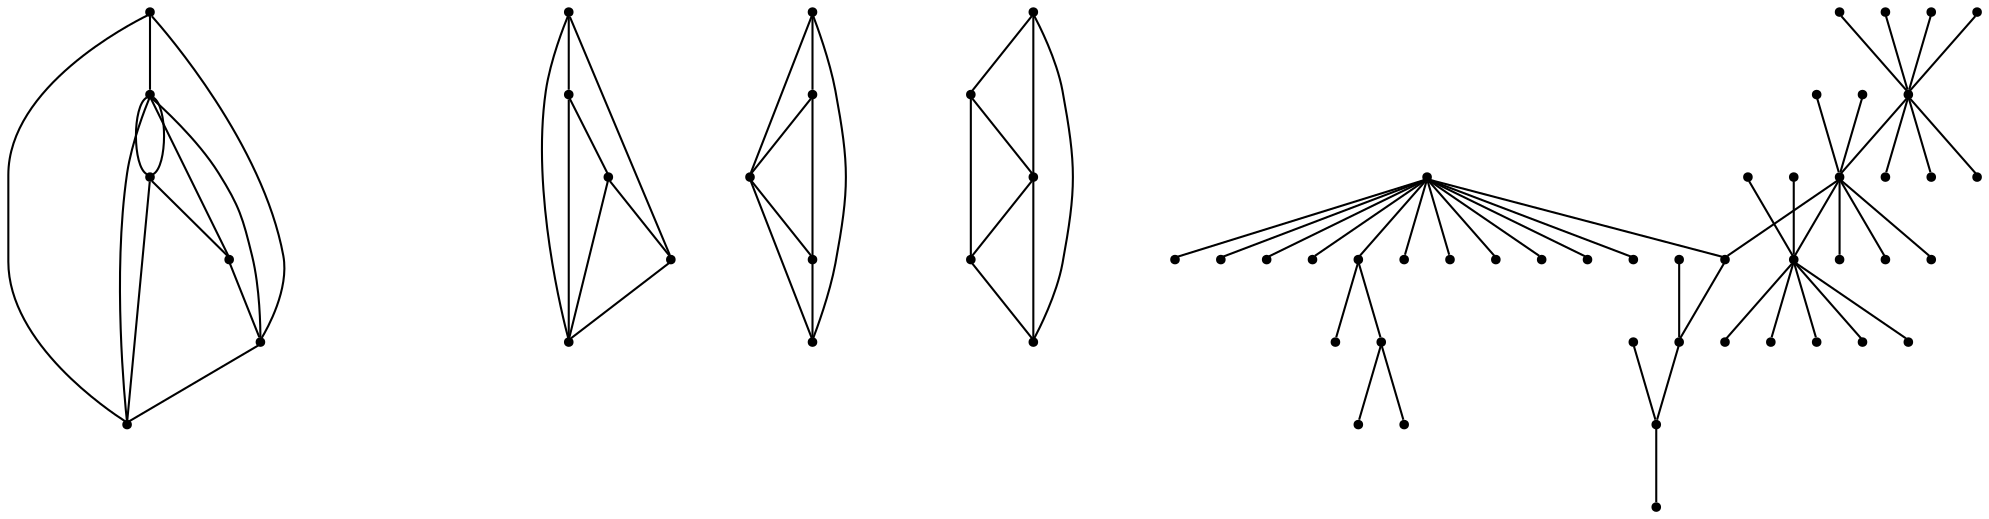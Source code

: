 graph {
  node [shape=point,comment="{\"directed\":false,\"doi\":\"10.1007/978-3-642-00219-9_15\",\"figure\":\"2\"}"]

  v0 [pos="1349.753740017913,1341.7451480892153"]
  v1 [pos="1187.7582494513933,1191.7531228178864"]
  v2 [pos="1334.1171121109364,1333.4920386947952"]
  v3 [pos="1318.6055721371672,1324.6139182724319"]
  v4 [pos="1303.7194718294363,1317.1111146780158"]
  v5 [pos="1185.5691469946573,1351.37363791299"]
  v6 [pos="1099.5051177268804,795.2340297032067"]
  v7 [pos="1157.9236003077306,904.0234733955008"]
  v8 [pos="1102.0070036422374,909.2754231913104"]
  v9 [pos="741.7390743965326,685.0689511759297"]
  v10 [pos="775.6392881526504,891.3939511759297"]
  v11 [pos="753.4352733434632,832.6224984975959"]
  v12 [pos="581.6825581395349,753.4061826906002"]
  v13 [pos="607.0764265903207,842.8137335717258"]
  v14 [pos="1332.3032734538233,992.1805570108904"]
  v15 [pos="1249.8044093464696,988.6792359465485"]
  v16 [pos="1263.3144469505132,942.6000164752238"]
  v17 [pos="1287.269740543809,1100.719983571726"]
  v18 [pos="1400.8541967525039,1164.8057790262715"]
  v19 [pos="1165.178954936183,1058.95478394515"]
  v20 [pos="1189.1968243088834,1157.490599582912"]
  v21 [pos="1089.6853014036665,1083.526233571726"]
  v22 [pos="1089.6853014036665,1008.3738568766132"]
  v23 [pos="1111.8268199654513,979.3008268556391"]
  v24 [pos="1086.3703439224598,1042.6363801115874"]
  v25 [pos="1222.596638612969,1033.88323645425"]
  v26 [pos="1127.7761677054473,1133.2943346570419"]
  v27 [pos="1187.820793417997,994.3062432402496"]
  v28 [pos="1101.756795963021,1111.5988770598296"]
  v29 [pos="1159.1745114526082,1144.2358119297692"]
  v30 [pos="978.2899953709091,1052.3273901185787"]
  v31 [pos="1140.535614084643,842.6262366234837"]
  v32 [pos="1127.2757841598154,878.764301753544"]
  v33 [pos="986.2959571306095,908.9002384906048"]
  v34 [pos="916.3689393154409,889.8933395759207"]
  v35 [pos="985.1701021061386,871.9492837759162"]
  v36 [pos="877.2148255813953,1142.7352639311675"]
  v37 [pos="957.0241718735806,817.6170821129858"]
  v38 [pos="865.7688343136809,842.43854887102"]
  v39 [pos="922.1857827120048,812.2400919507431"]
  v40 [pos="890.6623351252356,817.6170821129858"]
  v41 [pos="973.5990229052165,842.43854887102"]
  v42 [pos="771.5112113863922,1202.3819355731243"]
  v43 [pos="840.1247422772784,1007.060996630475"]
  v44 [pos="840.8753175957258,1082.9634883213707"]
  v45 [pos="782.8321624401003,1033.1328670528383"]
  v46 [pos="907.2371384376702,1008.2488801115874"]
  v47 [pos="898.9810167179551,975.1117837759163"]
  v48 [pos="824.175378630882,947.5393017535441"]
  v49 [pos="785.5841765026713,966.9213853689339"]
  v50 [pos="787.3980469725852,833.9354859465484"]
  v51 [pos="769.1344452170438,776.4771479199815"]
  v52 [pos="696.1426616934843,1191.7531228178862"]
  v53 [pos="741.6139705569244,1268.468440492003"]
  v54 [pos="719.2223397543264,930.9708171871157"]
  v55 [pos="670.93642514251,975.5494250584313"]
  v56 [pos="720.0354272265768,1024.7549080962065"]
  v57 [pos="691.9520727734232,1051.0144662710336"]
  v58 [pos="695.5797659940497,908.9002384906048"]
  v59 [pos="613.643813492531,969.5473602668387"]
  v60 [pos="621.9625268980514,1010.9998317745179"]
  v61 [pos="651.734663887911,811.6774739032023"]
  v62 [pos="638.0995065378588,759.1582939521413"]
  v63 [pos="625.2774843792582,930.9708171871157"]
  v64 [pos="608.9528251204379,796.1717688500462"]

  v0 -- v1 [id="-1",pos="1349.753740017913,1341.7451480892153 1310.4036276174145,1278.1386528388603 1254.7956151208211,1226.1406864192934 1187.7582494513933,1191.7531228178864"]
  v2 -- v1 [id="-2",pos="1334.1171121109364,1333.4920386947952 1296.7143248802006,1276.0504914397125 1247.048180087777,1227.6495662022303 1187.7582494513933,1191.7531228178864"]
  v3 -- v1 [id="-3",pos="1318.6055721371672,1324.6139182724319 1282.3035078181776,1274.2538788908842 1238.154084458462,1229.1541210894816 1187.7582494513933,1191.7531228178864"]
  v4 -- v1 [id="-4",pos="1303.7194718294363,1317.1111146780158 1268.7017539090887,1272.361609825721 1229.927166889989,1230.7215141669851 1187.7582494513933,1191.7531228178864"]
  v0 -- v5 [id="-5",pos="1349.753740017913,1341.7451480892153 1314.927789661496,1351.098371022898 1278.3381058094112,1355.8292980914348 1241.6024648267169,1355.8292980914348 1222.8676518639852,1355.8292980914348 1204.153835349859,1354.599755688647 1185.5691469946573,1351.37363791299"]
  v2 -- v5 [id="-6",pos="1334.1171121109364,1333.4920386947952 1299.0993941905886,1346.7426922564737 1261.1544850194177,1353.5411738682458 1222.9011189305504,1353.5411738682458 1210.429228458848,1353.5411738682458 1197.9658638177916,1352.8158634212464 1185.5691469946573,1351.37363791299"]
  v1 -- v4 [id="-7",pos="1187.7582494513933,1191.7531228178864 1223.8183456066042,1268.0100015493538 1220.8995847480242,1285.8748735974716 1303.7194718294363,1317.1111146780158"]
  v5 -- v4 [id="-8",pos="1185.5691469946573,1351.37363791299 1226.5079270473746,1344.3459368298936 1266.495981544672,1333.337805282486 1303.7194718294363,1317.1111146780158"]
  v5 -- v1 [id="-9",pos="1185.5691469946573,1351.37363791299 1182.8087184462436,1330.2449960561896 1181.8080149805821,1309.0331635588532 1181.8080149805821,1287.812935675774 1181.8080149805821,1255.6720917815092 1184.1055354628452,1223.5688999202698 1187.7582494513933,1191.7531228178864"]
  v6 -- v7 [id="-10",pos="1099.5051177268804,795.2340297032067 1161.4428595964298,832.0681486329829 1170.3369552257448,830.2799314698971 1157.9236003077306,904.0234733955008"]
  v8 -- v6 [id="-11",pos="1102.0070036422374,909.2754231913104 1073.3398524794468,851.0791180377237 1064.1913816939953,847.5113335029228 1099.5051177268804,795.2340297032067"]
  v64 -- v12 [id="-12",pos="608.9528251204379,796.1717688500462 581.6825581395349,753.4061826906002 581.6825581395349,753.4061826906002 581.6825581395349,753.4061826906002"]
  v13 -- v64 [id="-13",pos="607.0764265903207,842.8137335717258 608.9528251204379,796.1717688500462 608.9528251204379,796.1717688500462 608.9528251204379,796.1717688500462"]
  v9 -- v10 [id="-14",pos="741.7390743965326,685.0689511759297 753.8355579110079,700.366170816488 768.242112057708,716.2927263806748 781.9606825717659,732.4652921876705 794.7868403944858,748.0458560970278 811.8787130666333,767.7780654587109 817.7873045810433,787.4018980226315 829.3792529793673,819.3135224455718 794.1780706361283,867.4892987017863 775.6392881526504,891.3939511759297"]
  v64 -- v62 [id="-15",pos="608.9528251204379,796.1717688500462 638.0995065378588,759.1582939521413 638.0995065378588,759.1582939521413 638.0995065378588,759.1582939521413"]
  v11 -- v9 [id="-16",pos="753.4352733434632,832.6224984975959 744.7496310921603,798.2726505306216 740.3588919351267,764.2769351985903 740.3588919351267,730.143586421513 740.3588919351267,715.0756498536862 741.2137018957803,700.0161086716016 741.7390743965326,685.0689511759297"]
  v12 -- v13 [id="-17",pos="581.6825581395349,753.4061826906002 546.7774257216342,809.309784319684 550.6344733304755,808.755434455071 607.0764265903207,842.8137335717258"]
  v13 -- v61 [id="-18",pos="607.0764265903207,842.8137335717258 651.734663887911,811.6774739032023 651.734663887911,811.6774739032023 651.734663887911,811.6774739032023"]
  v64 -- v61 [id="-19",pos="608.9528251204379,796.1717688500462 651.734663887911,811.6774739032023 651.734663887911,811.6774739032023 651.734663887911,811.6774739032023"]
  v2 -- v0 [id="-20",pos="1334.1171121109364,1333.4920386947952 1349.753740017913,1341.7451480892153 1349.753740017913,1341.7451480892153 1349.753740017913,1341.7451480892153"]
  v14 -- v15 [id="-21",pos="1332.3032734538233,992.1805570108904 1249.8044093464696,988.6792359465485 1249.8044093464696,988.6792359465485 1249.8044093464696,988.6792359465485"]
  v63 -- v55 [id="-22",pos="625.2774843792582,930.9708171871157 670.93642514251,975.5494250584313 670.93642514251,975.5494250584313 670.93642514251,975.5494250584313"]
  v62 -- v12 [id="-23",pos="638.0995065378588,759.1582939521413 581.6825581395349,753.4061826906002 581.6825581395349,753.4061826906002 581.6825581395349,753.4061826906002"]
  v61 -- v62 [id="-24",pos="651.734663887911,811.6774739032023 638.0995065378588,759.1582939521413 638.0995065378588,759.1582939521413 638.0995065378588,759.1582939521413"]
  v55 -- v60 [id="-25",pos="670.93642514251,975.5494250584313 621.9625268980514,1010.9998317745179 621.9625268980514,1010.9998317745179 621.9625268980514,1010.9998317745179"]
  v55 -- v59 [id="-26",pos="670.93642514251,975.5494250584313 613.643813492531,969.5473602668387 613.643813492531,969.5473602668387 613.643813492531,969.5473602668387"]
  v55 -- v43 [id="-28",pos="670.93642514251,975.5494250584313 840.1247422772784,1007.060996630475 840.1247422772784,1007.060996630475 840.1247422772784,1007.060996630475"]
  v57 -- v55 [id="-29",pos="691.9520727734232,1051.0144662710336 670.93642514251,975.5494250584313 670.93642514251,975.5494250584313 670.93642514251,975.5494250584313"]
  v56 -- v55 [id="-30",pos="720.0354272265768,1024.7549080962065 670.93642514251,975.5494250584313 670.93642514251,975.5494250584313 670.93642514251,975.5494250584313"]
  v54 -- v55 [id="-31",pos="719.2223397543264,930.9708171871157 670.93642514251,975.5494250584313 670.93642514251,975.5494250584313 670.93642514251,975.5494250584313"]
  v53 -- v42 [id="-32",pos="741.6139705569244,1268.468440492003 771.5112113863922,1202.3819355731243 771.5112113863922,1202.3819355731243 771.5112113863922,1202.3819355731243"]
  v11 -- v51 [id="-33",pos="753.4352733434632,832.6224984975959 769.1344452170438,776.4771479199815 769.1344452170438,776.4771479199815 769.1344452170438,776.4771479199815"]
  v11 -- v50 [id="-34",pos="753.4352733434632,832.6224984975959 787.3980469725852,833.9354859465484 787.3980469725852,833.9354859465484 787.3980469725852,833.9354859465484"]
  v51 -- v9 [id="-35",pos="769.1344452170438,776.4771479199815 741.7390743965326,685.0689511759297 741.7390743965326,685.0689511759297 741.7390743965326,685.0689511759297"]
  v42 -- v52 [id="-36",pos="771.5112113863922,1202.3819355731243 696.1426616934843,1191.7531228178862 696.1426616934843,1191.7531228178862 696.1426616934843,1191.7531228178862"]
  v10 -- v11 [id="-37",pos="775.6392881526504,891.3939511759297 753.4352733434632,832.6224984975959 753.4352733434632,832.6224984975959 753.4352733434632,832.6224984975959"]
  v10 -- v50 [id="-38",pos="775.6392881526504,891.3939511759297 787.3980469725852,833.9354859465484 787.3980469725852,833.9354859465484 787.3980469725852,833.9354859465484"]
  v50 -- v51 [id="-39",pos="787.3980469725852,833.9354859465484 769.1344452170438,776.4771479199815 769.1344452170438,776.4771479199815 769.1344452170438,776.4771479199815"]
  v49 -- v43 [id="-40",pos="785.5841765026713,966.9213853689339 840.1247422772784,1007.060996630475 840.1247422772784,1007.060996630475 840.1247422772784,1007.060996630475"]
  v48 -- v43 [id="-41",pos="824.175378630882,947.5393017535441 840.1247422772784,1007.060996630475 840.1247422772784,1007.060996630475 840.1247422772784,1007.060996630475"]
  v55 -- v58 [id="-42",pos="670.93642514251,975.5494250584313 695.5797659940497,908.9002384906048 695.5797659940497,908.9002384906048 695.5797659940497,908.9002384906048"]
  v43 -- v34 [id="-43",pos="840.1247422772784,1007.060996630475 916.3689393154409,889.8933395759207 916.3689393154409,889.8933395759207 916.3689393154409,889.8933395759207"]
  v43 -- v30 [id="-44",pos="840.1247422772784,1007.060996630475 978.2899953709091,1052.3273901185787 978.2899953709091,1052.3273901185787 978.2899953709091,1052.3273901185787"]
  v43 -- v47 [id="-45",pos="840.1247422772784,1007.060996630475 898.9810167179551,975.1117837759163 898.9810167179551,975.1117837759163 898.9810167179551,975.1117837759163"]
  v43 -- v46 [id="-46",pos="840.1247422772784,1007.060996630475 907.2371384376702,1008.2488801115874 907.2371384376702,1008.2488801115874 907.2371384376702,1008.2488801115874"]
  v43 -- v45 [id="-47",pos="840.1247422772784,1007.060996630475 782.8321624401003,1033.1328670528383 782.8321624401003,1033.1328670528383 782.8321624401003,1033.1328670528383"]
  v44 -- v36 [id="-48",pos="840.8753175957258,1082.9634883213707 877.2148255813953,1142.7352639311675 877.2148255813953,1142.7352639311675 877.2148255813953,1142.7352639311675"]
  v34 -- v40 [id="-51",pos="916.3689393154409,889.8933395759207 890.6623351252356,817.6170821129858 890.6623351252356,817.6170821129858 890.6623351252356,817.6170821129858"]
  v34 -- v39 [id="-52",pos="916.3689393154409,889.8933395759207 922.1857827120048,812.2400919507431 922.1857827120048,812.2400919507431 922.1857827120048,812.2400919507431"]
  v34 -- v38 [id="-53",pos="916.3689393154409,889.8933395759207 865.7688343136809,842.43854887102 865.7688343136809,842.43854887102 865.7688343136809,842.43854887102"]
  v34 -- v37 [id="-54",pos="916.3689393154409,889.8933395759207 957.0241718735806,817.6170821129858 957.0241718735806,817.6170821129858 957.0241718735806,817.6170821129858"]
  v30 -- v36 [id="-55",pos="978.2899953709091,1052.3273901185787 877.2148255813953,1142.7352639311675 877.2148255813953,1142.7352639311675 877.2148255813953,1142.7352639311675"]
  v35 -- v34 [id="-56",pos="985.1701021061386,871.9492837759162 916.3689393154409,889.8933395759207 916.3689393154409,889.8933395759207 916.3689393154409,889.8933395759207"]
  v33 -- v34 [id="-57",pos="986.2959571306095,908.9002384906048 916.3689393154409,889.8933395759207 916.3689393154409,889.8933395759207 916.3689393154409,889.8933395759207"]
  v36 -- v42 [id="-58",pos="877.2148255813953,1142.7352639311675 771.5112113863922,1202.3819355731243 771.5112113863922,1202.3819355731243 771.5112113863922,1202.3819355731243"]
  v6 -- v31 [id="-59",pos="1099.5051177268804,795.2340297032067 1140.535614084643,842.6262366234837 1140.535614084643,842.6262366234837 1140.535614084643,842.6262366234837"]
  v8 -- v7 [id="-60",pos="1102.0070036422374,909.2754231913104 1157.9236003077306,904.0234733955008 1157.9236003077306,904.0234733955008 1157.9236003077306,904.0234733955008"]
  v32 -- v8 [id="-61",pos="1127.2757841598154,878.764301753544 1102.0070036422374,909.2754231913104 1102.0070036422374,909.2754231913104 1102.0070036422374,909.2754231913104"]
  v32 -- v7 [id="-62",pos="1127.2757841598154,878.764301753544 1157.9236003077306,904.0234733955008 1157.9236003077306,904.0234733955008 1157.9236003077306,904.0234733955008"]
  v31 -- v32 [id="-63",pos="1140.535614084643,842.6262366234837 1127.2757841598154,878.764301753544 1127.2757841598154,878.764301753544 1127.2757841598154,878.764301753544"]
  v31 -- v7 [id="-64",pos="1140.535614084643,842.6262366234837 1157.9236003077306,904.0234733955008 1157.9236003077306,904.0234733955008 1157.9236003077306,904.0234733955008"]
  v19 -- v30 [id="-65",pos="1165.178954936183,1058.95478394515 978.2899953709091,1052.3273901185787 978.2899953709091,1052.3273901185787 978.2899953709091,1052.3273901185787"]
  v19 -- v29 [id="-66",pos="1165.178954936183,1058.95478394515 1159.1745114526082,1144.2358119297692 1159.1745114526082,1144.2358119297692 1159.1745114526082,1144.2358119297692"]
  v19 -- v28 [id="-67",pos="1165.178954936183,1058.95478394515 1101.756795963021,1111.5988770598296 1101.756795963021,1111.5988770598296 1101.756795963021,1111.5988770598296"]
  v19 -- v27 [id="-68",pos="1165.178954936183,1058.95478394515 1187.820793417997,994.3062432402496 1187.820793417997,994.3062432402496 1187.820793417997,994.3062432402496"]
  v19 -- v17 [id="-69",pos="1165.178954936183,1058.95478394515 1287.269740543809,1100.719983571726 1287.269740543809,1100.719983571726 1287.269740543809,1100.719983571726"]
  v19 -- v26 [id="-70",pos="1165.178954936183,1058.95478394515 1127.7761677054473,1133.2943346570419 1127.7761677054473,1133.2943346570419 1127.7761677054473,1133.2943346570419"]
  v19 -- v25 [id="-71",pos="1165.178954936183,1058.95478394515 1222.596638612969,1033.88323645425 1222.596638612969,1033.88323645425 1222.596638612969,1033.88323645425"]
  v19 -- v24 [id="-72",pos="1165.178954936183,1058.95478394515 1086.3703439224598,1042.6363801115874 1086.3703439224598,1042.6363801115874 1086.3703439224598,1042.6363801115874"]
  v19 -- v23 [id="-73",pos="1165.178954936183,1058.95478394515 1111.8268199654513,979.3008268556391 1111.8268199654513,979.3008268556391 1111.8268199654513,979.3008268556391"]
  v19 -- v22 [id="-74",pos="1165.178954936183,1058.95478394515 1089.6853014036665,1008.3738568766132 1089.6853014036665,1008.3738568766132 1089.6853014036665,1008.3738568766132"]
  v19 -- v21 [id="-75",pos="1165.178954936183,1058.95478394515 1089.6853014036665,1083.526233571726 1089.6853014036665,1083.526233571726 1089.6853014036665,1083.526233571726"]
  v19 -- v20 [id="-76",pos="1165.178954936183,1058.95478394515 1189.1968243088834,1157.490599582912 1189.1968243088834,1157.490599582912 1189.1968243088834,1157.490599582912"]
  v34 -- v41 [id="-77",pos="916.3689393154409,889.8933395759207 973.5990229052165,842.43854887102 973.5990229052165,842.43854887102 973.5990229052165,842.43854887102"]
  v14 -- v16 [id="-78",pos="1332.3032734538233,992.1805570108904 1263.3144469505132,942.6000164752238 1263.3144469505132,942.6000164752238 1263.3144469505132,942.6000164752238"]
  v3 -- v2 [id="-79",pos="1318.6055721371672,1324.6139182724319 1334.1171121109364,1333.4920386947952 1334.1171121109364,1333.4920386947952 1334.1171121109364,1333.4920386947952"]
  v17 -- v14 [id="-80",pos="1287.269740543809,1100.719983571726 1332.3032734538233,992.1805570108904 1332.3032734538233,992.1805570108904 1332.3032734538233,992.1805570108904"]
  v17 -- v18 [id="-81",pos="1287.269740543809,1100.719983571726 1400.8541967525039,1164.8057790262715 1400.8541967525039,1164.8057790262715 1400.8541967525039,1164.8057790262715"]
  v4 -- v3 [id="-82",pos="1303.7194718294363,1317.1111146780158 1318.6055721371672,1324.6139182724319 1318.6055721371672,1324.6139182724319 1318.6055721371672,1324.6139182724319"]
}